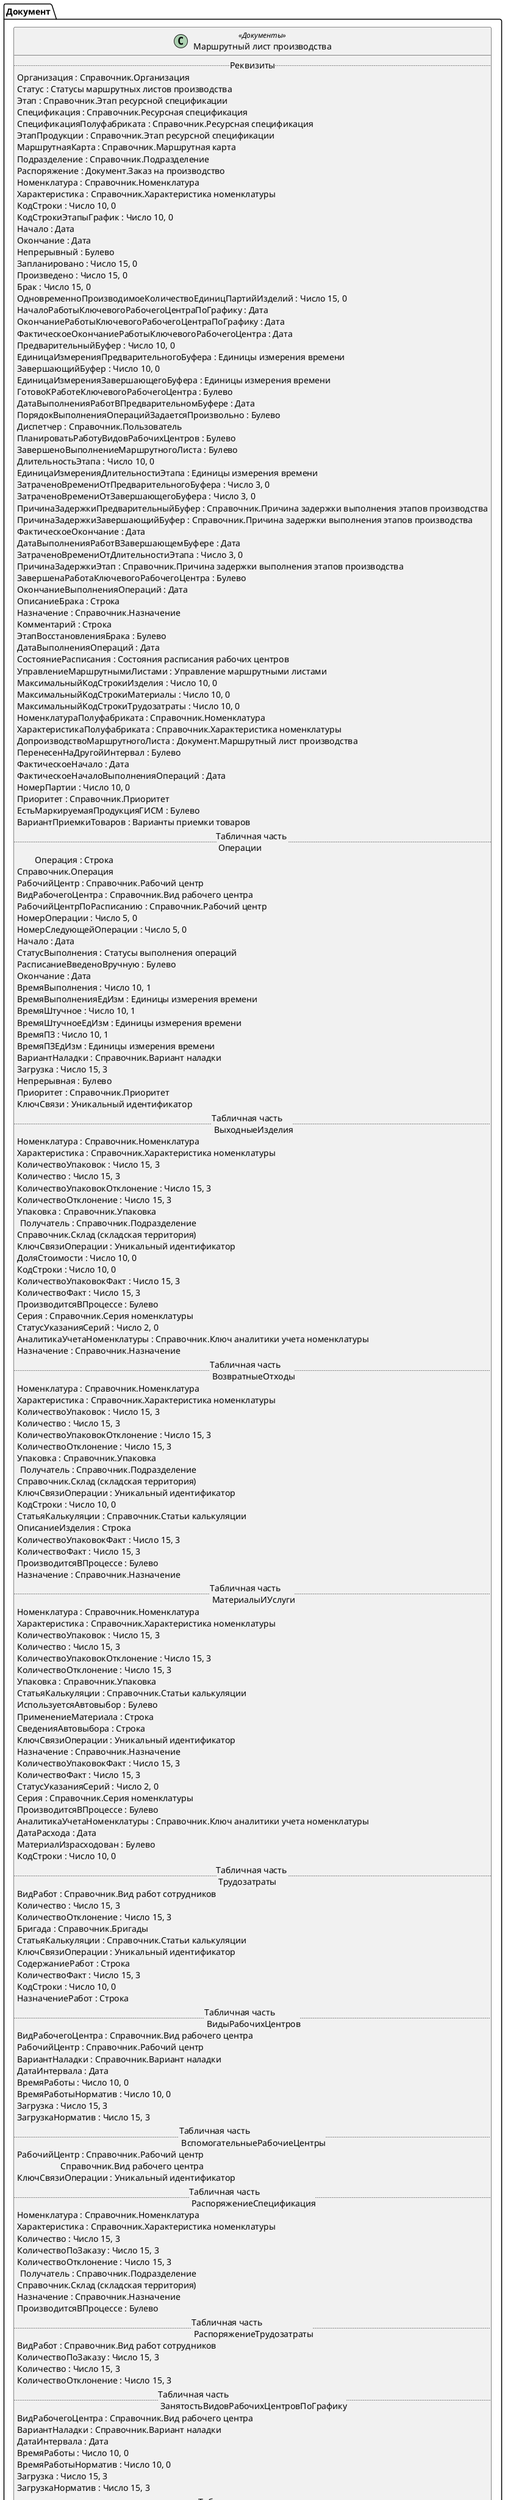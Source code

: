 ﻿@startuml МаршрутныйЛистПроизводства
'!include templates.wsd
'..\include templates.wsd
class Документ.МаршрутныйЛистПроизводства as "Маршрутный лист производства" <<Документы>>
{
..Реквизиты..
Организация : Справочник.Организация
Статус : Статусы маршрутных листов производства
Этап : Справочник.Этап ресурсной спецификации
Спецификация : Справочник.Ресурсная спецификация
СпецификацияПолуфабриката : Справочник.Ресурсная спецификация
ЭтапПродукции : Справочник.Этап ресурсной спецификации
МаршрутнаяКарта : Справочник.Маршрутная карта
Подразделение : Справочник.Подразделение
Распоряжение : Документ.Заказ на производство
Номенклатура : Справочник.Номенклатура
Характеристика : Справочник.Характеристика номенклатуры
КодСтроки : Число 10, 0
КодСтрокиЭтапыГрафик : Число 10, 0
Начало : Дата
Окончание : Дата
Непрерывный : Булево
Запланировано : Число 15, 0
Произведено : Число 15, 0
Брак : Число 15, 0
ОдновременноПроизводимоеКоличествоЕдиницПартийИзделий : Число 15, 0
НачалоРаботыКлючевогоРабочегоЦентраПоГрафику : Дата
ОкончаниеРаботыКлючевогоРабочегоЦентраПоГрафику : Дата
ФактическоеОкончаниеРаботыКлючевогоРабочегоЦентра : Дата
ПредварительныйБуфер : Число 10, 0
ЕдиницаИзмеренияПредварительногоБуфера : Единицы измерения времени
ЗавершающийБуфер : Число 10, 0
ЕдиницаИзмеренияЗавершающегоБуфера : Единицы измерения времени
ГотовоКРаботеКлючевогоРабочегоЦентра : Булево
ДатаВыполненияРаботВПредварительномБуфере : Дата
ПорядокВыполненияОперацийЗадаетсяПроизвольно : Булево
Диспетчер : Справочник.Пользователь
ПланироватьРаботуВидовРабочихЦентров : Булево
ЗавершеноВыполнениеМаршрутногоЛиста : Булево
ДлительностьЭтапа : Число 10, 0
ЕдиницаИзмеренияДлительностиЭтапа : Единицы измерения времени
ЗатраченоВремениОтПредварительногоБуфера : Число 3, 0
ЗатраченоВремениОтЗавершающегоБуфера : Число 3, 0
ПричинаЗадержкиПредварительныйБуфер : Справочник.Причина задержки выполнения этапов производства
ПричинаЗадержкиЗавершающийБуфер : Справочник.Причина задержки выполнения этапов производства
ФактическоеОкончание : Дата
ДатаВыполненияРаботВЗавершающемБуфере : Дата
ЗатраченоВремениОтДлительностиЭтапа : Число 3, 0
ПричинаЗадержкиЭтап : Справочник.Причина задержки выполнения этапов производства
ЗавершенаРаботаКлючевогоРабочегоЦентра : Булево
ОкончаниеВыполненияОпераций : Дата
ОписаниеБрака : Строка
Назначение : Справочник.Назначение
Комментарий : Строка
ЭтапВосстановленияБрака : Булево
ДатаВыполненияОпераций : Дата
СостояниеРасписания : Состояния расписания рабочих центров
УправлениеМаршрутнымиЛистами : Управление маршрутными листами
МаксимальныйКодСтрокиИзделия : Число 10, 0
МаксимальныйКодСтрокиМатериалы : Число 10, 0
МаксимальныйКодСтрокиТрудозатраты : Число 10, 0
НоменклатураПолуфабриката : Справочник.Номенклатура
ХарактеристикаПолуфабриката : Справочник.Характеристика номенклатуры
ДопроизводствоМаршрутногоЛиста : Документ.Маршрутный лист производства
ПеренесенНаДругойИнтервал : Булево
ФактическоеНачало : Дата
ФактическоеНачалоВыполненияОпераций : Дата
НомерПартии : Число 10, 0
Приоритет : Справочник.Приоритет
ЕстьМаркируемаяПродукцияГИСМ : Булево
ВариантПриемкиТоваров : Варианты приемки товаров
..Табличная часть \n Операции..
Операция : Строка\rСправочник.Операция
РабочийЦентр : Справочник.Рабочий центр
ВидРабочегоЦентра : Справочник.Вид рабочего центра
РабочийЦентрПоРасписанию : Справочник.Рабочий центр
НомерОперации : Число 5, 0
НомерСледующейОперации : Число 5, 0
Начало : Дата
СтатусВыполнения : Статусы выполнения операций
РасписаниеВведеноВручную : Булево
Окончание : Дата
ВремяВыполнения : Число 10, 1
ВремяВыполненияЕдИзм : Единицы измерения времени
ВремяШтучное : Число 10, 1
ВремяШтучноеЕдИзм : Единицы измерения времени
ВремяПЗ : Число 10, 1
ВремяПЗЕдИзм : Единицы измерения времени
ВариантНаладки : Справочник.Вариант наладки
Загрузка : Число 15, 3
Непрерывная : Булево
Приоритет : Справочник.Приоритет
КлючСвязи : Уникальный идентификатор
..Табличная часть \n ВыходныеИзделия..
Номенклатура : Справочник.Номенклатура
Характеристика : Справочник.Характеристика номенклатуры
КоличествоУпаковок : Число 15, 3
Количество : Число 15, 3
КоличествоУпаковокОтклонение : Число 15, 3
КоличествоОтклонение : Число 15, 3
Упаковка : Справочник.Упаковка
Получатель : Справочник.Подразделение\rСправочник.Склад (складская территория)
КлючСвязиОперации : Уникальный идентификатор
ДоляСтоимости : Число 10, 0
КодСтроки : Число 10, 0
КоличествоУпаковокФакт : Число 15, 3
КоличествоФакт : Число 15, 3
ПроизводитсяВПроцессе : Булево
Серия : Справочник.Серия номенклатуры
СтатусУказанияСерий : Число 2, 0
АналитикаУчетаНоменклатуры : Справочник.Ключ аналитики учета номенклатуры
Назначение : Справочник.Назначение
..Табличная часть \n ВозвратныеОтходы..
Номенклатура : Справочник.Номенклатура
Характеристика : Справочник.Характеристика номенклатуры
КоличествоУпаковок : Число 15, 3
Количество : Число 15, 3
КоличествоУпаковокОтклонение : Число 15, 3
КоличествоОтклонение : Число 15, 3
Упаковка : Справочник.Упаковка
Получатель : Справочник.Подразделение\rСправочник.Склад (складская территория)
КлючСвязиОперации : Уникальный идентификатор
КодСтроки : Число 10, 0
СтатьяКалькуляции : Справочник.Статьи калькуляции
ОписаниеИзделия : Строка
КоличествоУпаковокФакт : Число 15, 3
КоличествоФакт : Число 15, 3
ПроизводитсяВПроцессе : Булево
Назначение : Справочник.Назначение
..Табличная часть \n МатериалыИУслуги..
Номенклатура : Справочник.Номенклатура
Характеристика : Справочник.Характеристика номенклатуры
КоличествоУпаковок : Число 15, 3
Количество : Число 15, 3
КоличествоУпаковокОтклонение : Число 15, 3
КоличествоОтклонение : Число 15, 3
Упаковка : Справочник.Упаковка
СтатьяКалькуляции : Справочник.Статьи калькуляции
ИспользуетсяАвтовыбор : Булево
ПрименениеМатериала : Строка
СведенияАвтовыбора : Строка
КлючСвязиОперации : Уникальный идентификатор
Назначение : Справочник.Назначение
КоличествоУпаковокФакт : Число 15, 3
КоличествоФакт : Число 15, 3
СтатусУказанияСерий : Число 2, 0
Серия : Справочник.Серия номенклатуры
ПроизводитсяВПроцессе : Булево
АналитикаУчетаНоменклатуры : Справочник.Ключ аналитики учета номенклатуры
ДатаРасхода : Дата
МатериалИзрасходован : Булево
КодСтроки : Число 10, 0
..Табличная часть \n Трудозатраты..
ВидРабот : Справочник.Вид работ сотрудников
Количество : Число 15, 3
КоличествоОтклонение : Число 15, 3
Бригада : Справочник.Бригады
СтатьяКалькуляции : Справочник.Статьи калькуляции
КлючСвязиОперации : Уникальный идентификатор
СодержаниеРабот : Строка
КоличествоФакт : Число 15, 3
КодСтроки : Число 10, 0
НазначениеРабот : Строка
..Табличная часть \n ВидыРабочихЦентров..
ВидРабочегоЦентра : Справочник.Вид рабочего центра
РабочийЦентр : Справочник.Рабочий центр
ВариантНаладки : Справочник.Вариант наладки
ДатаИнтервала : Дата
ВремяРаботы : Число 10, 0
ВремяРаботыНорматив : Число 10, 0
Загрузка : Число 15, 3
ЗагрузкаНорматив : Число 15, 3
..Табличная часть \n ВспомогательныеРабочиеЦентры..
РабочийЦентр : Справочник.Рабочий центр\rСправочник.Вид рабочего центра
КлючСвязиОперации : Уникальный идентификатор
..Табличная часть \n РаспоряжениеСпецификация..
Номенклатура : Справочник.Номенклатура
Характеристика : Справочник.Характеристика номенклатуры
Количество : Число 15, 3
КоличествоПоЗаказу : Число 15, 3
КоличествоОтклонение : Число 15, 3
Получатель : Справочник.Подразделение\rСправочник.Склад (складская территория)
Назначение : Справочник.Назначение
ПроизводитсяВПроцессе : Булево
..Табличная часть \n РаспоряжениеТрудозатраты..
ВидРабот : Справочник.Вид работ сотрудников
КоличествоПоЗаказу : Число 15, 3
Количество : Число 15, 3
КоличествоОтклонение : Число 15, 3
..Табличная часть \n ЗанятостьВидовРабочихЦентровПоГрафику..
ВидРабочегоЦентра : Справочник.Вид рабочего центра
ВариантНаладки : Справочник.Вариант наладки
ДатаИнтервала : Дата
ВремяРаботы : Число 10, 0
ВремяРаботыНорматив : Число 10, 0
Загрузка : Число 15, 3
ЗагрузкаНорматив : Число 15, 3
..Табличная часть \n ВыходныеИзделияСерии..
Серия : Справочник.Серия номенклатуры
КоличествоФакт : Число 15, 3
Номенклатура : Справочник.Номенклатура
Характеристика : Справочник.Характеристика номенклатуры
Получатель : Справочник.Подразделение\rСправочник.Склад (складская территория)
Назначение : Справочник.Назначение
..Табличная часть \n ДополнительныеРеквизиты..
Свойство : Дополнительный реквизит / сведение
Значение : Справочник.Профессия рабочего\rСправочник.Объект эксплуатации\rСправочник.Номенклатура\r...
ТекстоваяСтрока : Строка
..Движения..
ОперацииМаршрутовПроизводства : РегистрСведений
ДвиженияСерийТоваров : Обороты
СебестоимостьТоваров : Остатки
ПрочиеАктивыПассивы : Остатки
ДетализацияПартийТоваровДляНДСиУСН : Остатки
ЭтапыПроизводства : Обороты
НДСПредъявленный : Остатки
ДоступностьВидовРабочихЦентров : Обороты
ОбеспечениеЗаказов : Остатки
ДвижениеТоваров : Обороты
НДСЗаписиКнигиПродаж : Обороты
ОбеспечениеЗаказовРаботами : Остатки
БракВПроизводстве : Остатки
ЗаказыНаПроизводствоТрудозатраты : Остатки
МатериалыИРаботыВПроизводстве : Остатки
ЗаказыНаПроизводствоСпецификации : Остатки
ТрудозатратыКОформлению : Остатки
СостоянияРабочихЦентров : Обороты
ПотребностьВМатериалахВПроизводстве : Обороты
ГрафикПоступленияТоваров : Остатки
ПартииПроизводственныхЗатрат : Остатки
ПартииНезавершенногоПроизводства : Остатки
ТоварыКПоступлению : Остатки
РаспоряженияНаВыпускПродукции : Остатки
ПартииЗатратНаВыпуск : Остатки
}
@enduml
